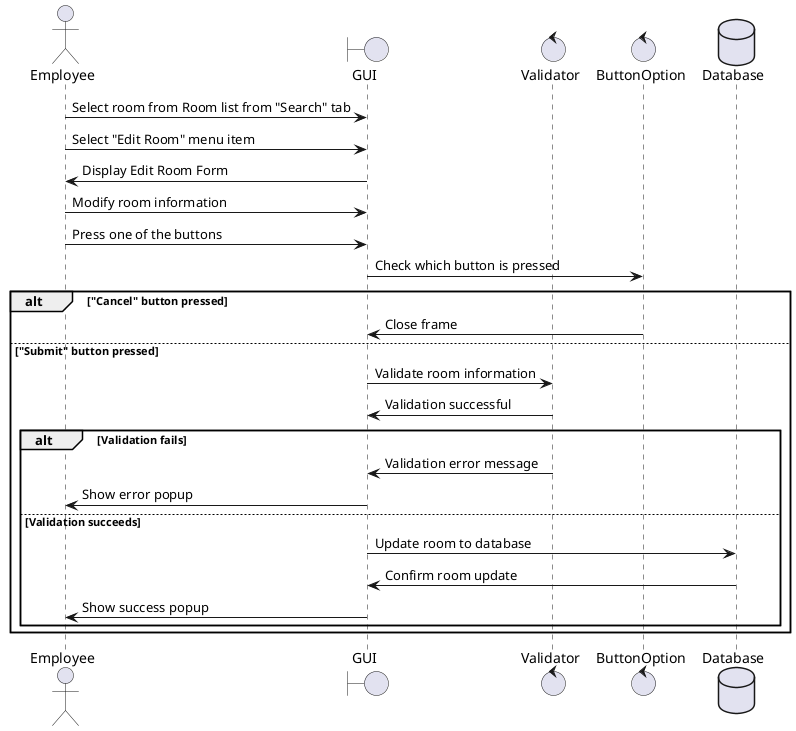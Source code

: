 @startuml

actor Employee as E
boundary GUI as G
control Validator as V
control ButtonOption as O
database Database as D

E -> G : Select room from Room list from "Search" tab
E -> G : Select "Edit Room" menu item
G -> E : Display Edit Room Form
E -> G : Modify room information
E -> G : Press one of the buttons
G -> O : Check which button is pressed
alt "Cancel" button pressed
    O -> G : Close frame
else "Submit" button pressed
    G -> V : Validate room information
    V -> G : Validation successful
    alt Validation fails
        V -> G : Validation error message
        G -> E : Show error popup
    else Validation succeeds
        G -> D : Update room to database
        D -> G : Confirm room update
        G -> E : Show success popup
    end
end

@enduml
